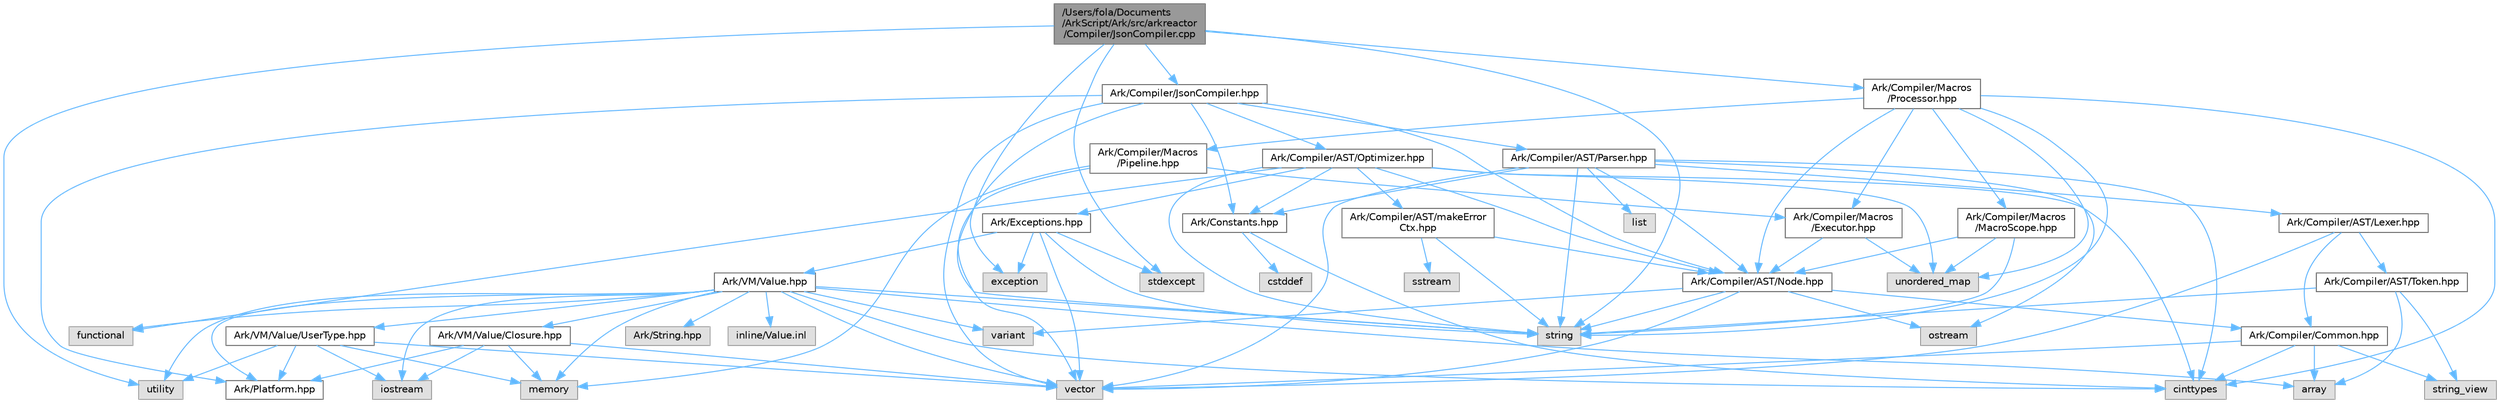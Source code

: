 digraph "/Users/fola/Documents/ArkScript/Ark/src/arkreactor/Compiler/JsonCompiler.cpp"
{
 // INTERACTIVE_SVG=YES
 // LATEX_PDF_SIZE
  bgcolor="transparent";
  edge [fontname=Helvetica,fontsize=10,labelfontname=Helvetica,labelfontsize=10];
  node [fontname=Helvetica,fontsize=10,shape=box,height=0.2,width=0.4];
  Node1 [label="/Users/fola/Documents\l/ArkScript/Ark/src/arkreactor\l/Compiler/JsonCompiler.cpp",height=0.2,width=0.4,color="gray40", fillcolor="grey60", style="filled", fontcolor="black",tooltip=" "];
  Node1 -> Node2 [color="steelblue1",style="solid"];
  Node2 [label="Ark/Compiler/JsonCompiler.hpp",height=0.2,width=0.4,color="grey40", fillcolor="white", style="filled",URL="$dc/dfd/JsonCompiler_8hpp.html",tooltip=" "];
  Node2 -> Node3 [color="steelblue1",style="solid"];
  Node3 [label="vector",height=0.2,width=0.4,color="grey60", fillcolor="#E0E0E0", style="filled",tooltip=" "];
  Node2 -> Node4 [color="steelblue1",style="solid"];
  Node4 [label="string",height=0.2,width=0.4,color="grey60", fillcolor="#E0E0E0", style="filled",tooltip=" "];
  Node2 -> Node5 [color="steelblue1",style="solid"];
  Node5 [label="Ark/Constants.hpp",height=0.2,width=0.4,color="grey40", fillcolor="white", style="filled",URL="$d6/de9/Constants_8hpp.html",tooltip="Constants used by ArkScript."];
  Node5 -> Node6 [color="steelblue1",style="solid"];
  Node6 [label="cinttypes",height=0.2,width=0.4,color="grey60", fillcolor="#E0E0E0", style="filled",tooltip=" "];
  Node5 -> Node7 [color="steelblue1",style="solid"];
  Node7 [label="cstddef",height=0.2,width=0.4,color="grey60", fillcolor="#E0E0E0", style="filled",tooltip=" "];
  Node2 -> Node8 [color="steelblue1",style="solid"];
  Node8 [label="Ark/Platform.hpp",height=0.2,width=0.4,color="grey40", fillcolor="white", style="filled",URL="$d5/d40/Platform_8hpp.html",tooltip="ArkScript configuration macros."];
  Node2 -> Node9 [color="steelblue1",style="solid"];
  Node9 [label="Ark/Compiler/AST/Node.hpp",height=0.2,width=0.4,color="grey40", fillcolor="white", style="filled",URL="$d7/dc6/Node_8hpp.html",tooltip="AST node used by the parser, optimizer and compiler."];
  Node9 -> Node10 [color="steelblue1",style="solid"];
  Node10 [label="variant",height=0.2,width=0.4,color="grey60", fillcolor="#E0E0E0", style="filled",tooltip=" "];
  Node9 -> Node11 [color="steelblue1",style="solid"];
  Node11 [label="ostream",height=0.2,width=0.4,color="grey60", fillcolor="#E0E0E0", style="filled",tooltip=" "];
  Node9 -> Node4 [color="steelblue1",style="solid"];
  Node9 -> Node3 [color="steelblue1",style="solid"];
  Node9 -> Node12 [color="steelblue1",style="solid"];
  Node12 [label="Ark/Compiler/Common.hpp",height=0.2,width=0.4,color="grey40", fillcolor="white", style="filled",URL="$d8/ddd/Common_8hpp.html",tooltip="Common code for the compiler."];
  Node12 -> Node13 [color="steelblue1",style="solid"];
  Node13 [label="array",height=0.2,width=0.4,color="grey60", fillcolor="#E0E0E0", style="filled",tooltip=" "];
  Node12 -> Node14 [color="steelblue1",style="solid"];
  Node14 [label="string_view",height=0.2,width=0.4,color="grey60", fillcolor="#E0E0E0", style="filled",tooltip=" "];
  Node12 -> Node3 [color="steelblue1",style="solid"];
  Node12 -> Node6 [color="steelblue1",style="solid"];
  Node2 -> Node15 [color="steelblue1",style="solid"];
  Node15 [label="Ark/Compiler/AST/Parser.hpp",height=0.2,width=0.4,color="grey40", fillcolor="white", style="filled",URL="$d7/ddd/Parser_8hpp.html",tooltip="Parses a token stream into an AST by using the Ark::Node."];
  Node15 -> Node4 [color="steelblue1",style="solid"];
  Node15 -> Node16 [color="steelblue1",style="solid"];
  Node16 [label="list",height=0.2,width=0.4,color="grey60", fillcolor="#E0E0E0", style="filled",tooltip=" "];
  Node15 -> Node11 [color="steelblue1",style="solid"];
  Node15 -> Node3 [color="steelblue1",style="solid"];
  Node15 -> Node6 [color="steelblue1",style="solid"];
  Node15 -> Node5 [color="steelblue1",style="solid"];
  Node15 -> Node17 [color="steelblue1",style="solid"];
  Node17 [label="Ark/Compiler/AST/Lexer.hpp",height=0.2,width=0.4,color="grey40", fillcolor="white", style="filled",URL="$da/d79/Lexer_8hpp.html",tooltip="Tokenize ArkScript code."];
  Node17 -> Node3 [color="steelblue1",style="solid"];
  Node17 -> Node18 [color="steelblue1",style="solid"];
  Node18 [label="Ark/Compiler/AST/Token.hpp",height=0.2,width=0.4,color="grey40", fillcolor="white", style="filled",URL="$d3/d6e/Token_8hpp.html",tooltip="Token definition for ArkScript."];
  Node18 -> Node13 [color="steelblue1",style="solid"];
  Node18 -> Node4 [color="steelblue1",style="solid"];
  Node18 -> Node14 [color="steelblue1",style="solid"];
  Node17 -> Node12 [color="steelblue1",style="solid"];
  Node15 -> Node9 [color="steelblue1",style="solid"];
  Node2 -> Node19 [color="steelblue1",style="solid"];
  Node19 [label="Ark/Compiler/AST/Optimizer.hpp",height=0.2,width=0.4,color="grey40", fillcolor="white", style="filled",URL="$db/d93/Optimizer_8hpp.html",tooltip="Optimizes a given ArkScript AST."];
  Node19 -> Node20 [color="steelblue1",style="solid"];
  Node20 [label="functional",height=0.2,width=0.4,color="grey60", fillcolor="#E0E0E0", style="filled",tooltip=" "];
  Node19 -> Node21 [color="steelblue1",style="solid"];
  Node21 [label="unordered_map",height=0.2,width=0.4,color="grey60", fillcolor="#E0E0E0", style="filled",tooltip=" "];
  Node19 -> Node4 [color="steelblue1",style="solid"];
  Node19 -> Node6 [color="steelblue1",style="solid"];
  Node19 -> Node9 [color="steelblue1",style="solid"];
  Node19 -> Node22 [color="steelblue1",style="solid"];
  Node22 [label="Ark/Exceptions.hpp",height=0.2,width=0.4,color="grey40", fillcolor="white", style="filled",URL="$d2/de9/Exceptions_8hpp.html",tooltip="ArkScript homemade exceptions."];
  Node22 -> Node23 [color="steelblue1",style="solid"];
  Node23 [label="exception",height=0.2,width=0.4,color="grey60", fillcolor="#E0E0E0", style="filled",tooltip=" "];
  Node22 -> Node4 [color="steelblue1",style="solid"];
  Node22 -> Node3 [color="steelblue1",style="solid"];
  Node22 -> Node24 [color="steelblue1",style="solid"];
  Node24 [label="stdexcept",height=0.2,width=0.4,color="grey60", fillcolor="#E0E0E0", style="filled",tooltip=" "];
  Node22 -> Node25 [color="steelblue1",style="solid"];
  Node25 [label="Ark/VM/Value.hpp",height=0.2,width=0.4,color="grey40", fillcolor="white", style="filled",URL="$de/dfd/Value_8hpp.html",tooltip=" "];
  Node25 -> Node3 [color="steelblue1",style="solid"];
  Node25 -> Node10 [color="steelblue1",style="solid"];
  Node25 -> Node4 [color="steelblue1",style="solid"];
  Node25 -> Node6 [color="steelblue1",style="solid"];
  Node25 -> Node26 [color="steelblue1",style="solid"];
  Node26 [label="iostream",height=0.2,width=0.4,color="grey60", fillcolor="#E0E0E0", style="filled",tooltip=" "];
  Node25 -> Node27 [color="steelblue1",style="solid"];
  Node27 [label="memory",height=0.2,width=0.4,color="grey60", fillcolor="#E0E0E0", style="filled",tooltip=" "];
  Node25 -> Node20 [color="steelblue1",style="solid"];
  Node25 -> Node28 [color="steelblue1",style="solid"];
  Node28 [label="utility",height=0.2,width=0.4,color="grey60", fillcolor="#E0E0E0", style="filled",tooltip=" "];
  Node25 -> Node29 [color="steelblue1",style="solid"];
  Node29 [label="Ark/String.hpp",height=0.2,width=0.4,color="grey60", fillcolor="#E0E0E0", style="filled",tooltip=" "];
  Node25 -> Node13 [color="steelblue1",style="solid"];
  Node25 -> Node30 [color="steelblue1",style="solid"];
  Node30 [label="Ark/VM/Value/Closure.hpp",height=0.2,width=0.4,color="grey40", fillcolor="white", style="filled",URL="$dc/dd5/Closure_8hpp.html",tooltip="Subtype of the value type, handling closures."];
  Node30 -> Node27 [color="steelblue1",style="solid"];
  Node30 -> Node3 [color="steelblue1",style="solid"];
  Node30 -> Node26 [color="steelblue1",style="solid"];
  Node30 -> Node8 [color="steelblue1",style="solid"];
  Node25 -> Node31 [color="steelblue1",style="solid"];
  Node31 [label="Ark/VM/Value/UserType.hpp",height=0.2,width=0.4,color="grey40", fillcolor="white", style="filled",URL="$dc/d3d/UserType_8hpp.html",tooltip="Subtype of the value, capable of handling any C++ type."];
  Node31 -> Node26 [color="steelblue1",style="solid"];
  Node31 -> Node3 [color="steelblue1",style="solid"];
  Node31 -> Node28 [color="steelblue1",style="solid"];
  Node31 -> Node27 [color="steelblue1",style="solid"];
  Node31 -> Node8 [color="steelblue1",style="solid"];
  Node25 -> Node8 [color="steelblue1",style="solid"];
  Node25 -> Node32 [color="steelblue1",style="solid"];
  Node32 [label="inline/Value.inl",height=0.2,width=0.4,color="grey60", fillcolor="#E0E0E0", style="filled",tooltip=" "];
  Node19 -> Node5 [color="steelblue1",style="solid"];
  Node19 -> Node33 [color="steelblue1",style="solid"];
  Node33 [label="Ark/Compiler/AST/makeError\lCtx.hpp",height=0.2,width=0.4,color="grey40", fillcolor="white", style="filled",URL="$dc/dc5/makeErrorCtx_8hpp.html",tooltip="Create string error context for AST errors."];
  Node33 -> Node34 [color="steelblue1",style="solid"];
  Node34 [label="sstream",height=0.2,width=0.4,color="grey60", fillcolor="#E0E0E0", style="filled",tooltip=" "];
  Node33 -> Node4 [color="steelblue1",style="solid"];
  Node33 -> Node9 [color="steelblue1",style="solid"];
  Node1 -> Node35 [color="steelblue1",style="solid"];
  Node35 [label="Ark/Compiler/Macros\l/Processor.hpp",height=0.2,width=0.4,color="grey40", fillcolor="white", style="filled",URL="$de/db1/Processor_8hpp.html",tooltip="Handles the macros and their expansion in ArkScript source code."];
  Node35 -> Node9 [color="steelblue1",style="solid"];
  Node35 -> Node36 [color="steelblue1",style="solid"];
  Node36 [label="Ark/Compiler/Macros\l/MacroScope.hpp",height=0.2,width=0.4,color="grey40", fillcolor="white", style="filled",URL="$d7/dfb/MacroScope_8hpp.html",tooltip="Defines tools to handle macro definitions."];
  Node36 -> Node9 [color="steelblue1",style="solid"];
  Node36 -> Node21 [color="steelblue1",style="solid"];
  Node36 -> Node4 [color="steelblue1",style="solid"];
  Node35 -> Node37 [color="steelblue1",style="solid"];
  Node37 [label="Ark/Compiler/Macros\l/Executor.hpp",height=0.2,width=0.4,color="grey40", fillcolor="white", style="filled",URL="$d4/d1a/Executor_8hpp.html",tooltip="The base class for all MacroExecutors."];
  Node37 -> Node21 [color="steelblue1",style="solid"];
  Node37 -> Node9 [color="steelblue1",style="solid"];
  Node35 -> Node38 [color="steelblue1",style="solid"];
  Node38 [label="Ark/Compiler/Macros\l/Pipeline.hpp",height=0.2,width=0.4,color="grey40", fillcolor="white", style="filled",URL="$d4/daa/Pipeline_8hpp.html",tooltip="The Chain of Responsibility class for running nodes through MacroExecutors."];
  Node38 -> Node3 [color="steelblue1",style="solid"];
  Node38 -> Node27 [color="steelblue1",style="solid"];
  Node38 -> Node37 [color="steelblue1",style="solid"];
  Node35 -> Node21 [color="steelblue1",style="solid"];
  Node35 -> Node4 [color="steelblue1",style="solid"];
  Node35 -> Node6 [color="steelblue1",style="solid"];
  Node1 -> Node28 [color="steelblue1",style="solid"];
  Node1 -> Node23 [color="steelblue1",style="solid"];
  Node1 -> Node24 [color="steelblue1",style="solid"];
  Node1 -> Node4 [color="steelblue1",style="solid"];
}
